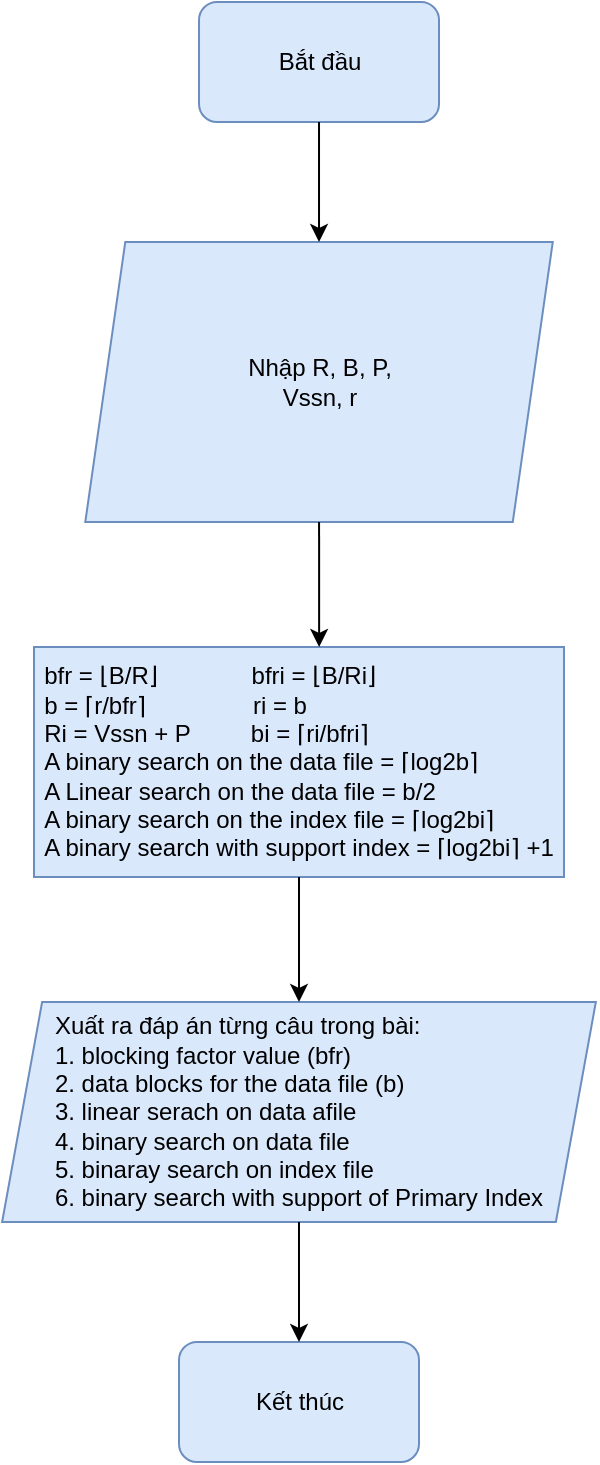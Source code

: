 <mxfile version="16.5.1" type="device"><diagram id="CRp3wrSZ4zTkJjni_525" name="Page-1"><mxGraphModel dx="903" dy="599" grid="1" gridSize="10" guides="1" tooltips="1" connect="1" arrows="1" fold="1" page="1" pageScale="1" pageWidth="850" pageHeight="1100" math="0" shadow="0"><root><mxCell id="0"/><mxCell id="1" parent="0"/><mxCell id="e1soVzcTl73McZKFUhI4-3" value="Bắt đầu" style="rounded=1;whiteSpace=wrap;html=1;fillColor=#dae8fc;strokeColor=#6c8ebf;" vertex="1" parent="1"><mxGeometry x="342.51" y="170" width="120" height="60" as="geometry"/></mxCell><mxCell id="e1soVzcTl73McZKFUhI4-4" value="Nhập R, B, P,&lt;br&gt;Vssn, r" style="shape=parallelogram;perimeter=parallelogramPerimeter;whiteSpace=wrap;html=1;fixedSize=1;fillColor=#dae8fc;strokeColor=#6c8ebf;" vertex="1" parent="1"><mxGeometry x="285.64" y="290" width="233.75" height="140" as="geometry"/></mxCell><mxCell id="e1soVzcTl73McZKFUhI4-5" value="&lt;div style=&quot;text-align: justify&quot;&gt;&lt;span&gt;bfr = ⌊B/R⌋&amp;nbsp;&amp;nbsp; &amp;nbsp; &amp;nbsp; &amp;nbsp; &amp;nbsp; &amp;nbsp; &amp;nbsp;bfri = ⌊B/Ri⌋&lt;/span&gt;&lt;br&gt;&lt;/div&gt;&lt;div style=&quot;text-align: justify&quot;&gt;&lt;span&gt;b = ⌈r/bfr⌉&amp;nbsp; &amp;nbsp; &amp;nbsp; &amp;nbsp; &amp;nbsp; &amp;nbsp; &amp;nbsp; &amp;nbsp; ri = b&lt;/span&gt;&lt;/div&gt;&lt;div style=&quot;text-align: justify&quot;&gt;&lt;span&gt;Ri = Vssn + P&amp;nbsp; &amp;nbsp; &amp;nbsp; &amp;nbsp; &amp;nbsp;bi = ⌈ri/bfri⌉&lt;/span&gt;&lt;/div&gt;&lt;div style=&quot;text-align: justify&quot;&gt;&lt;span&gt;A binary search on the data file = ⌈log2b⌉&lt;/span&gt;&lt;/div&gt;&lt;div style=&quot;text-align: justify&quot;&gt;&lt;span&gt;A Linear search on the data file = b/2&lt;/span&gt;&lt;/div&gt;&lt;div style=&quot;text-align: justify&quot;&gt;&lt;span&gt;A binary search on the index file = ⌈log2bi⌉&lt;/span&gt;&lt;/div&gt;&lt;div style=&quot;text-align: justify&quot;&gt;&lt;span&gt;A binary search with support index = ⌈log2bi⌉ +1&lt;/span&gt;&lt;/div&gt;" style="rounded=0;whiteSpace=wrap;html=1;fillColor=#dae8fc;strokeColor=#6c8ebf;" vertex="1" parent="1"><mxGeometry x="260" y="492.5" width="265" height="115" as="geometry"/></mxCell><mxCell id="e1soVzcTl73McZKFUhI4-8" value="" style="endArrow=classic;html=1;rounded=0;" edge="1" parent="1" source="e1soVzcTl73McZKFUhI4-3" target="e1soVzcTl73McZKFUhI4-4"><mxGeometry width="50" height="50" relative="1" as="geometry"><mxPoint x="370" y="450" as="sourcePoint"/><mxPoint x="420" y="400" as="targetPoint"/></mxGeometry></mxCell><mxCell id="e1soVzcTl73McZKFUhI4-9" value="" style="endArrow=classic;html=1;rounded=0;entryX=0.538;entryY=0;entryDx=0;entryDy=0;entryPerimeter=0;" edge="1" parent="1" source="e1soVzcTl73McZKFUhI4-4" target="e1soVzcTl73McZKFUhI4-5"><mxGeometry width="50" height="50" relative="1" as="geometry"><mxPoint x="380" y="460.0" as="sourcePoint"/><mxPoint x="430" y="410.0" as="targetPoint"/></mxGeometry></mxCell><mxCell id="e1soVzcTl73McZKFUhI4-10" value="&lt;div style=&quot;text-align: justify&quot;&gt;&lt;span&gt;Xuất ra đáp án từng câu trong bài:&lt;/span&gt;&lt;/div&gt;&lt;div style=&quot;text-align: justify&quot;&gt;&lt;span&gt;1. blocking factor value (bfr)&lt;/span&gt;&lt;/div&gt;&lt;div style=&quot;text-align: justify&quot;&gt;&lt;span&gt;2. data blocks for the data file (b)&lt;/span&gt;&lt;/div&gt;&lt;div style=&quot;text-align: justify&quot;&gt;&lt;span&gt;3. linear serach on data afile&lt;/span&gt;&lt;/div&gt;&lt;div style=&quot;text-align: justify&quot;&gt;&lt;span&gt;4. binary search on data file&lt;/span&gt;&lt;/div&gt;&lt;div style=&quot;text-align: justify&quot;&gt;&lt;span&gt;5. binaray search on index file&lt;/span&gt;&lt;/div&gt;&lt;div style=&quot;text-align: justify&quot;&gt;&lt;span&gt;6. binary search with support of Primary Index&lt;/span&gt;&lt;/div&gt;" style="shape=parallelogram;perimeter=parallelogramPerimeter;whiteSpace=wrap;html=1;fixedSize=1;fillColor=#dae8fc;strokeColor=#6c8ebf;align=center;" vertex="1" parent="1"><mxGeometry x="244.06" y="670" width="296.87" height="110" as="geometry"/></mxCell><mxCell id="e1soVzcTl73McZKFUhI4-11" value="" style="endArrow=classic;html=1;rounded=0;" edge="1" parent="1" source="e1soVzcTl73McZKFUhI4-5" target="e1soVzcTl73McZKFUhI4-10"><mxGeometry width="50" height="50" relative="1" as="geometry"><mxPoint x="412.538" y="460" as="sourcePoint"/><mxPoint x="412.57" y="502" as="targetPoint"/></mxGeometry></mxCell><mxCell id="e1soVzcTl73McZKFUhI4-12" value="Kết thúc" style="rounded=1;whiteSpace=wrap;html=1;fillColor=#dae8fc;strokeColor=#6c8ebf;" vertex="1" parent="1"><mxGeometry x="332.5" y="840" width="120" height="60" as="geometry"/></mxCell><mxCell id="e1soVzcTl73McZKFUhI4-13" value="" style="endArrow=classic;html=1;rounded=0;" edge="1" parent="1" source="e1soVzcTl73McZKFUhI4-10" target="e1soVzcTl73McZKFUhI4-12"><mxGeometry width="50" height="50" relative="1" as="geometry"><mxPoint x="402.498" y="617" as="sourcePoint"/><mxPoint x="402.497" y="680" as="targetPoint"/></mxGeometry></mxCell></root></mxGraphModel></diagram></mxfile>